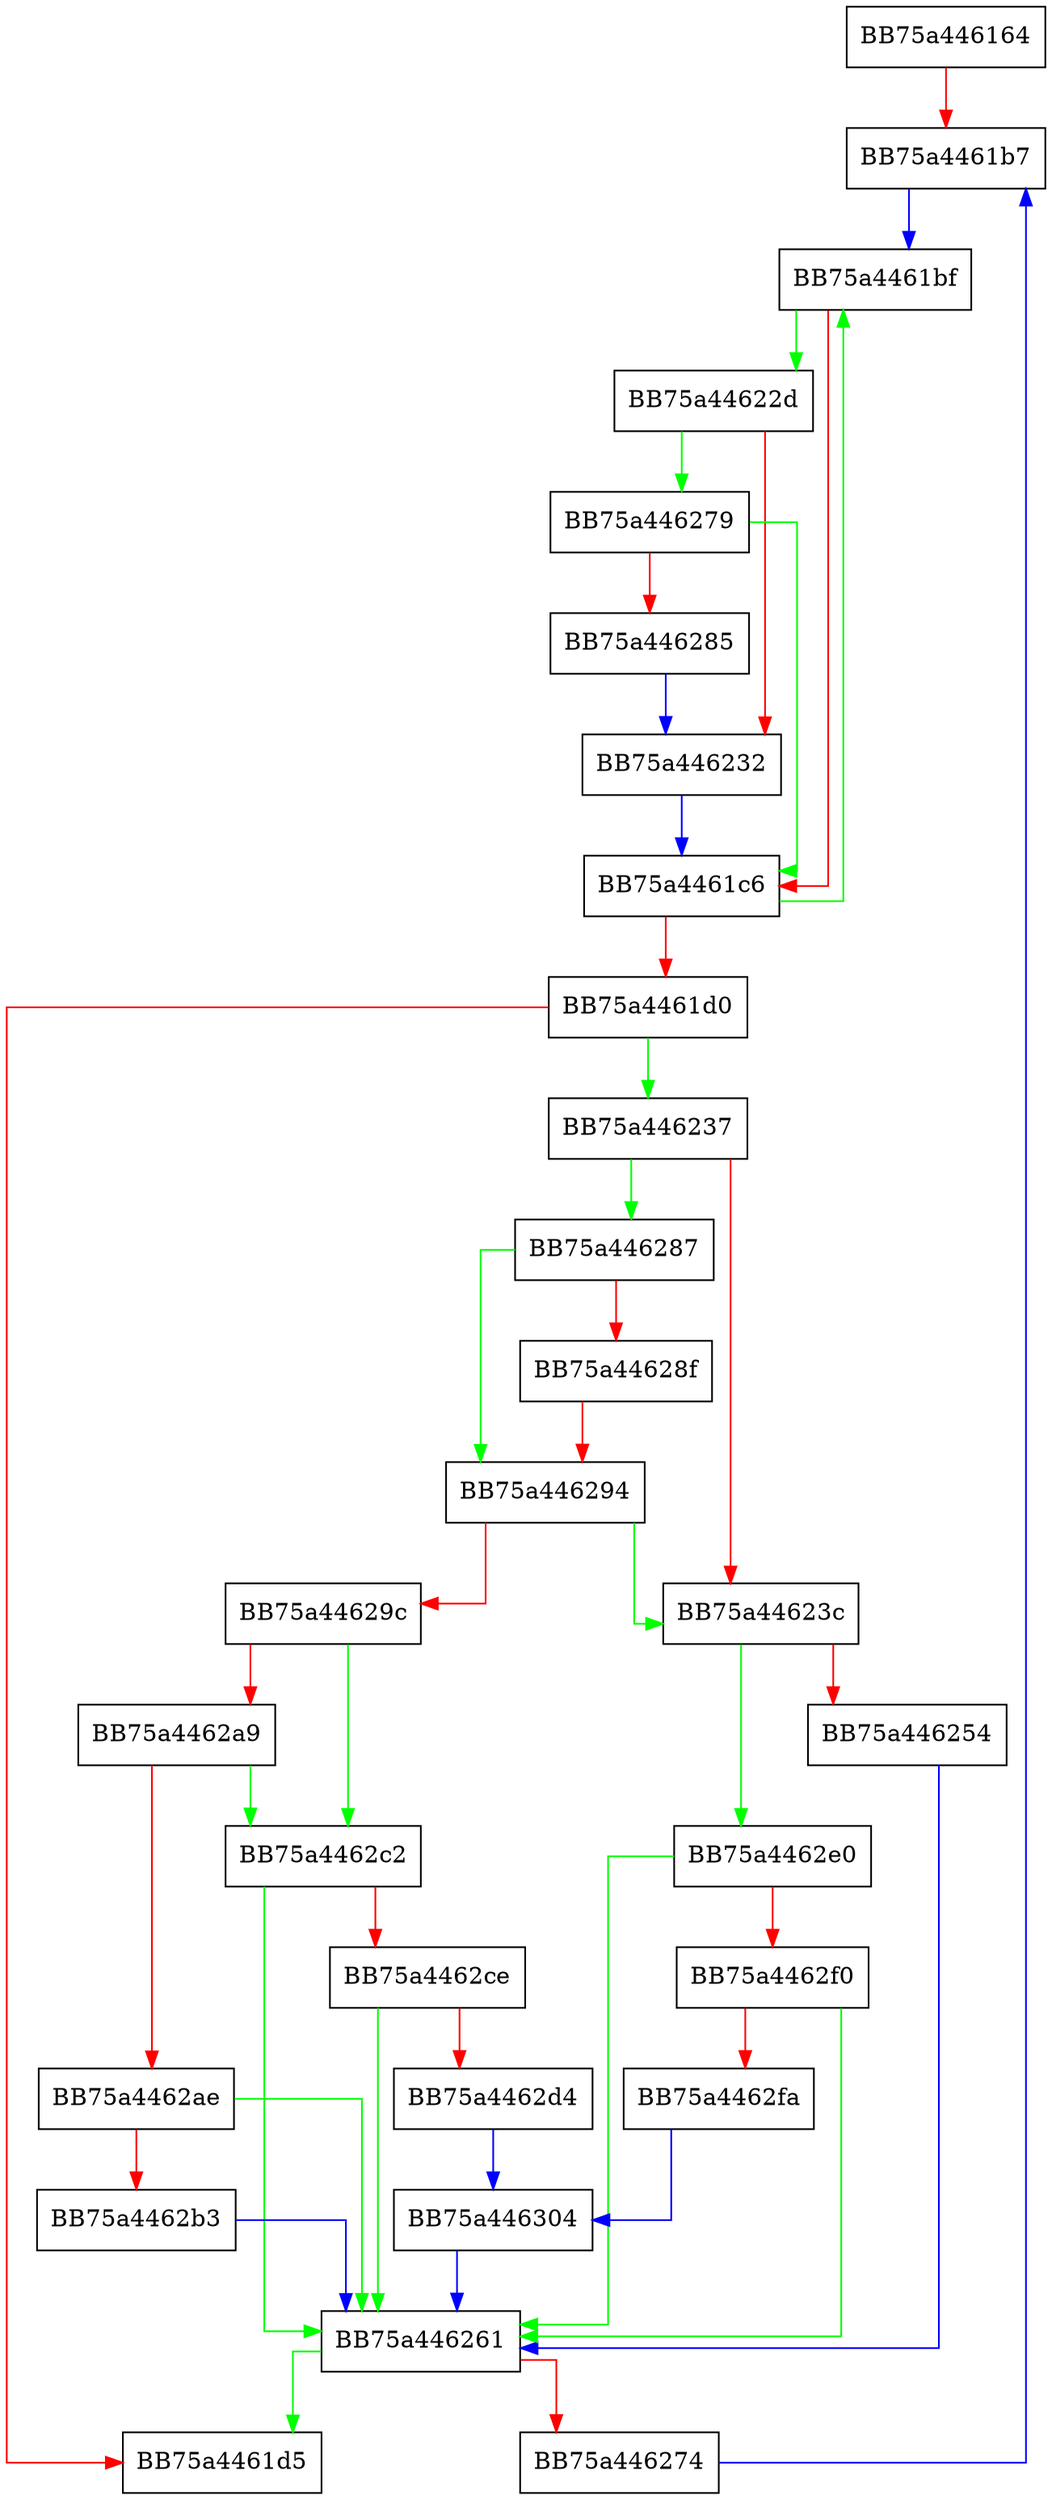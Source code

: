 digraph NormalizeSearchData {
  node [shape="box"];
  graph [splines=ortho];
  BB75a446164 -> BB75a4461b7 [color="red"];
  BB75a4461b7 -> BB75a4461bf [color="blue"];
  BB75a4461bf -> BB75a44622d [color="green"];
  BB75a4461bf -> BB75a4461c6 [color="red"];
  BB75a4461c6 -> BB75a4461bf [color="green"];
  BB75a4461c6 -> BB75a4461d0 [color="red"];
  BB75a4461d0 -> BB75a446237 [color="green"];
  BB75a4461d0 -> BB75a4461d5 [color="red"];
  BB75a44622d -> BB75a446279 [color="green"];
  BB75a44622d -> BB75a446232 [color="red"];
  BB75a446232 -> BB75a4461c6 [color="blue"];
  BB75a446237 -> BB75a446287 [color="green"];
  BB75a446237 -> BB75a44623c [color="red"];
  BB75a44623c -> BB75a4462e0 [color="green"];
  BB75a44623c -> BB75a446254 [color="red"];
  BB75a446254 -> BB75a446261 [color="blue"];
  BB75a446261 -> BB75a4461d5 [color="green"];
  BB75a446261 -> BB75a446274 [color="red"];
  BB75a446274 -> BB75a4461b7 [color="blue"];
  BB75a446279 -> BB75a4461c6 [color="green"];
  BB75a446279 -> BB75a446285 [color="red"];
  BB75a446285 -> BB75a446232 [color="blue"];
  BB75a446287 -> BB75a446294 [color="green"];
  BB75a446287 -> BB75a44628f [color="red"];
  BB75a44628f -> BB75a446294 [color="red"];
  BB75a446294 -> BB75a44623c [color="green"];
  BB75a446294 -> BB75a44629c [color="red"];
  BB75a44629c -> BB75a4462c2 [color="green"];
  BB75a44629c -> BB75a4462a9 [color="red"];
  BB75a4462a9 -> BB75a4462c2 [color="green"];
  BB75a4462a9 -> BB75a4462ae [color="red"];
  BB75a4462ae -> BB75a446261 [color="green"];
  BB75a4462ae -> BB75a4462b3 [color="red"];
  BB75a4462b3 -> BB75a446261 [color="blue"];
  BB75a4462c2 -> BB75a446261 [color="green"];
  BB75a4462c2 -> BB75a4462ce [color="red"];
  BB75a4462ce -> BB75a446261 [color="green"];
  BB75a4462ce -> BB75a4462d4 [color="red"];
  BB75a4462d4 -> BB75a446304 [color="blue"];
  BB75a4462e0 -> BB75a446261 [color="green"];
  BB75a4462e0 -> BB75a4462f0 [color="red"];
  BB75a4462f0 -> BB75a446261 [color="green"];
  BB75a4462f0 -> BB75a4462fa [color="red"];
  BB75a4462fa -> BB75a446304 [color="blue"];
  BB75a446304 -> BB75a446261 [color="blue"];
}